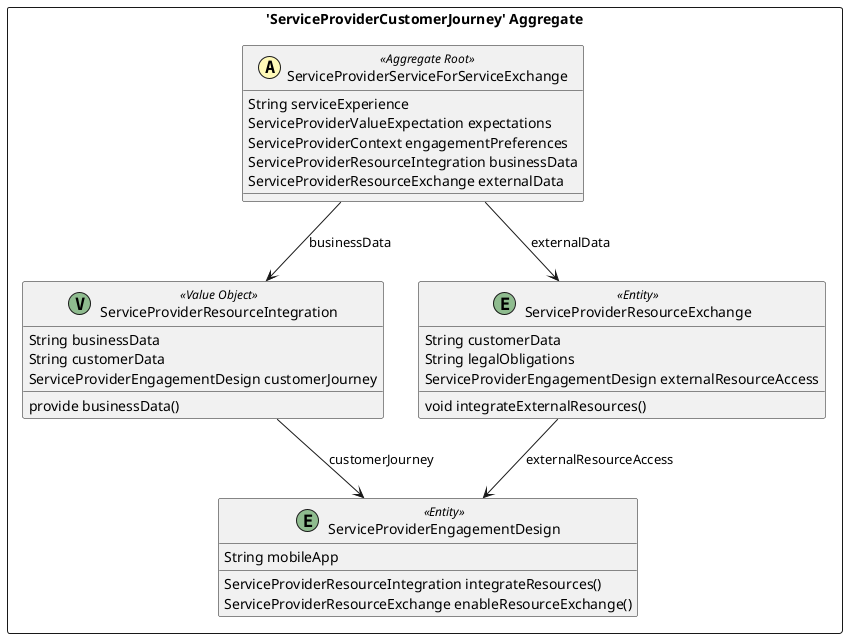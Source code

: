 @startuml

skinparam componentStyle uml2

package "'ServiceProviderCustomerJourney' Aggregate" <<Rectangle>> {
	class ServiceProviderServiceForServiceExchange <<(A,#fffab8) Aggregate Root>> {
		String serviceExperience
		ServiceProviderValueExpectation expectations
		ServiceProviderContext engagementPreferences
		ServiceProviderResourceIntegration businessData
		ServiceProviderResourceExchange externalData
	}
	class ServiceProviderResourceIntegration <<(V,DarkSeaGreen) Value Object>> {
		String businessData
		String customerData
		ServiceProviderEngagementDesign customerJourney
		provide businessData()
	}
	class ServiceProviderEngagementDesign <<(E,DarkSeaGreen) Entity>> {
		String mobileApp
		ServiceProviderResourceIntegration integrateResources()
		ServiceProviderResourceExchange enableResourceExchange()
	}
	class ServiceProviderResourceExchange <<(E,DarkSeaGreen) Entity>> {
		String customerData
		String legalObligations
		ServiceProviderEngagementDesign externalResourceAccess
		void integrateExternalResources()
	}
}
ServiceProviderServiceForServiceExchange --> ServiceProviderResourceIntegration : businessData
ServiceProviderServiceForServiceExchange --> ServiceProviderResourceExchange : externalData
ServiceProviderResourceIntegration --> ServiceProviderEngagementDesign : customerJourney
ServiceProviderResourceExchange --> ServiceProviderEngagementDesign : externalResourceAccess


@enduml
